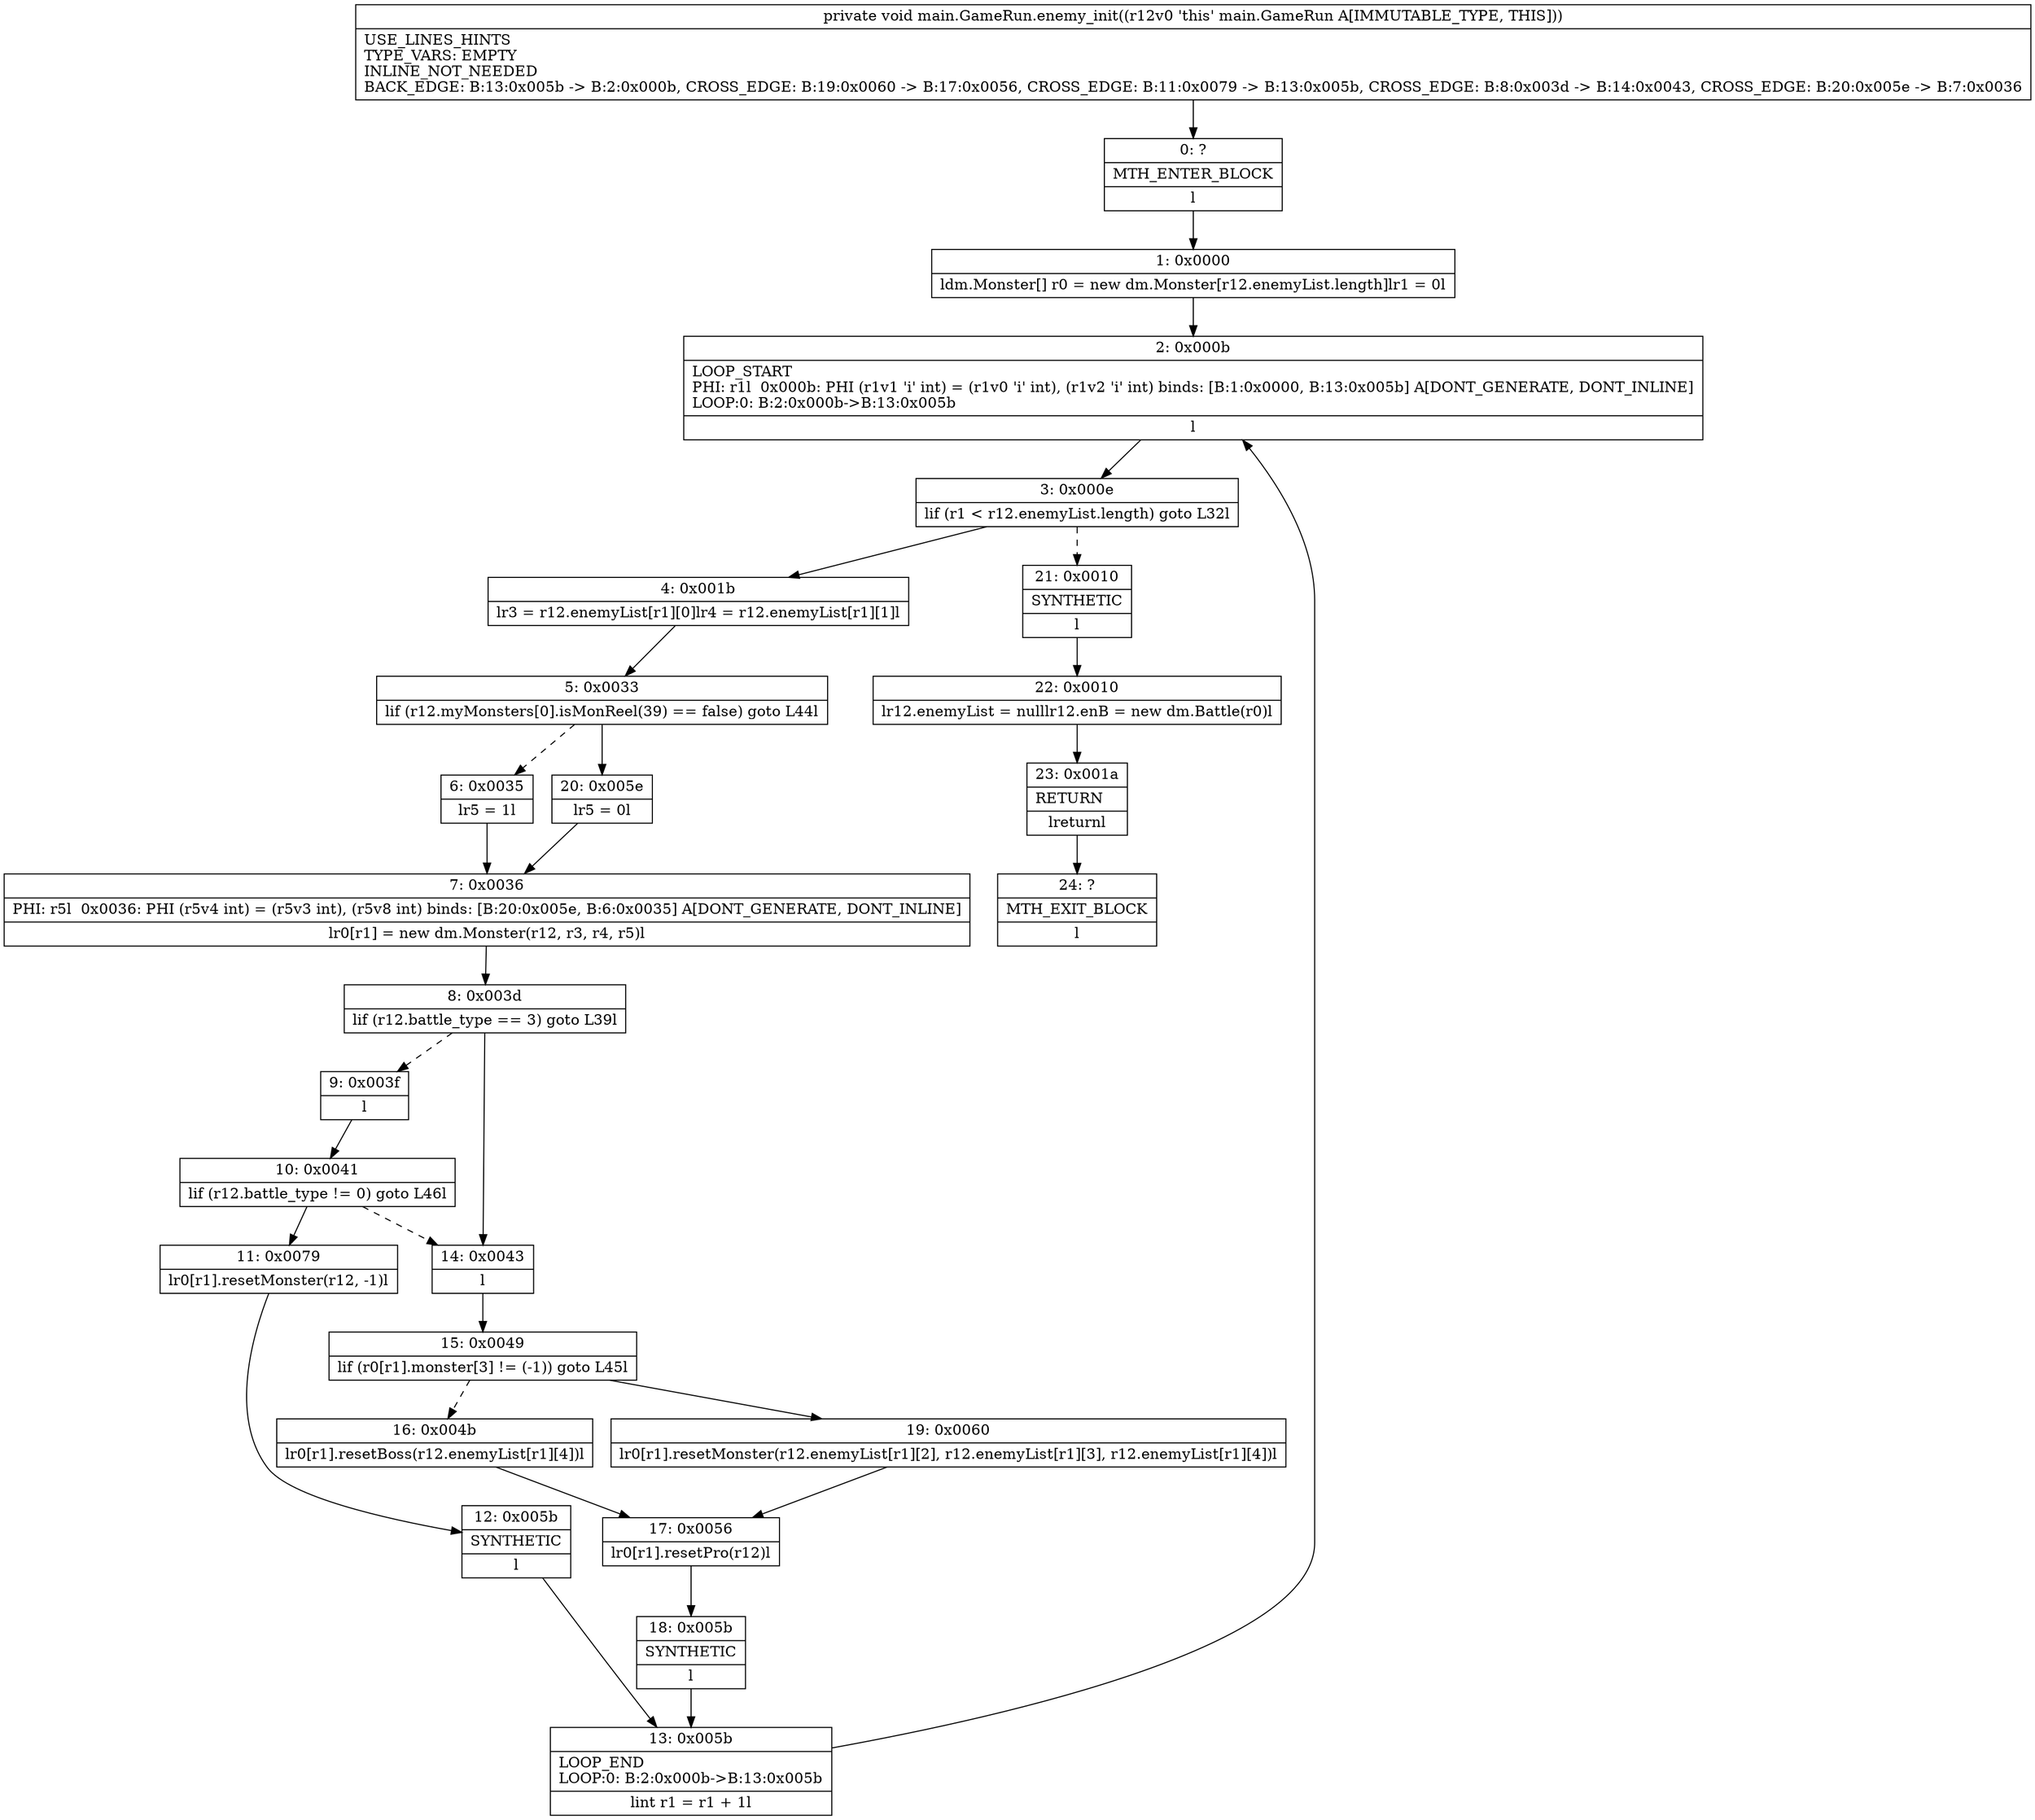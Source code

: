 digraph "CFG formain.GameRun.enemy_init()V" {
Node_0 [shape=record,label="{0\:\ ?|MTH_ENTER_BLOCK\l|l}"];
Node_1 [shape=record,label="{1\:\ 0x0000|ldm.Monster[] r0 = new dm.Monster[r12.enemyList.length]lr1 = 0l}"];
Node_2 [shape=record,label="{2\:\ 0x000b|LOOP_START\lPHI: r1l  0x000b: PHI (r1v1 'i' int) = (r1v0 'i' int), (r1v2 'i' int) binds: [B:1:0x0000, B:13:0x005b] A[DONT_GENERATE, DONT_INLINE]\lLOOP:0: B:2:0x000b\-\>B:13:0x005b\l|l}"];
Node_3 [shape=record,label="{3\:\ 0x000e|lif (r1 \< r12.enemyList.length) goto L32l}"];
Node_4 [shape=record,label="{4\:\ 0x001b|lr3 = r12.enemyList[r1][0]lr4 = r12.enemyList[r1][1]l}"];
Node_5 [shape=record,label="{5\:\ 0x0033|lif (r12.myMonsters[0].isMonReel(39) == false) goto L44l}"];
Node_6 [shape=record,label="{6\:\ 0x0035|lr5 = 1l}"];
Node_7 [shape=record,label="{7\:\ 0x0036|PHI: r5l  0x0036: PHI (r5v4 int) = (r5v3 int), (r5v8 int) binds: [B:20:0x005e, B:6:0x0035] A[DONT_GENERATE, DONT_INLINE]\l|lr0[r1] = new dm.Monster(r12, r3, r4, r5)l}"];
Node_8 [shape=record,label="{8\:\ 0x003d|lif (r12.battle_type == 3) goto L39l}"];
Node_9 [shape=record,label="{9\:\ 0x003f|l}"];
Node_10 [shape=record,label="{10\:\ 0x0041|lif (r12.battle_type != 0) goto L46l}"];
Node_11 [shape=record,label="{11\:\ 0x0079|lr0[r1].resetMonster(r12, \-1)l}"];
Node_12 [shape=record,label="{12\:\ 0x005b|SYNTHETIC\l|l}"];
Node_13 [shape=record,label="{13\:\ 0x005b|LOOP_END\lLOOP:0: B:2:0x000b\-\>B:13:0x005b\l|lint r1 = r1 + 1l}"];
Node_14 [shape=record,label="{14\:\ 0x0043|l}"];
Node_15 [shape=record,label="{15\:\ 0x0049|lif (r0[r1].monster[3] != (\-1)) goto L45l}"];
Node_16 [shape=record,label="{16\:\ 0x004b|lr0[r1].resetBoss(r12.enemyList[r1][4])l}"];
Node_17 [shape=record,label="{17\:\ 0x0056|lr0[r1].resetPro(r12)l}"];
Node_18 [shape=record,label="{18\:\ 0x005b|SYNTHETIC\l|l}"];
Node_19 [shape=record,label="{19\:\ 0x0060|lr0[r1].resetMonster(r12.enemyList[r1][2], r12.enemyList[r1][3], r12.enemyList[r1][4])l}"];
Node_20 [shape=record,label="{20\:\ 0x005e|lr5 = 0l}"];
Node_21 [shape=record,label="{21\:\ 0x0010|SYNTHETIC\l|l}"];
Node_22 [shape=record,label="{22\:\ 0x0010|lr12.enemyList = nulllr12.enB = new dm.Battle(r0)l}"];
Node_23 [shape=record,label="{23\:\ 0x001a|RETURN\l|lreturnl}"];
Node_24 [shape=record,label="{24\:\ ?|MTH_EXIT_BLOCK\l|l}"];
MethodNode[shape=record,label="{private void main.GameRun.enemy_init((r12v0 'this' main.GameRun A[IMMUTABLE_TYPE, THIS]))  | USE_LINES_HINTS\lTYPE_VARS: EMPTY\lINLINE_NOT_NEEDED\lBACK_EDGE: B:13:0x005b \-\> B:2:0x000b, CROSS_EDGE: B:19:0x0060 \-\> B:17:0x0056, CROSS_EDGE: B:11:0x0079 \-\> B:13:0x005b, CROSS_EDGE: B:8:0x003d \-\> B:14:0x0043, CROSS_EDGE: B:20:0x005e \-\> B:7:0x0036\l}"];
MethodNode -> Node_0;
Node_0 -> Node_1;
Node_1 -> Node_2;
Node_2 -> Node_3;
Node_3 -> Node_4;
Node_3 -> Node_21[style=dashed];
Node_4 -> Node_5;
Node_5 -> Node_6[style=dashed];
Node_5 -> Node_20;
Node_6 -> Node_7;
Node_7 -> Node_8;
Node_8 -> Node_9[style=dashed];
Node_8 -> Node_14;
Node_9 -> Node_10;
Node_10 -> Node_14[style=dashed];
Node_10 -> Node_11;
Node_11 -> Node_12;
Node_12 -> Node_13;
Node_13 -> Node_2;
Node_14 -> Node_15;
Node_15 -> Node_16[style=dashed];
Node_15 -> Node_19;
Node_16 -> Node_17;
Node_17 -> Node_18;
Node_18 -> Node_13;
Node_19 -> Node_17;
Node_20 -> Node_7;
Node_21 -> Node_22;
Node_22 -> Node_23;
Node_23 -> Node_24;
}

